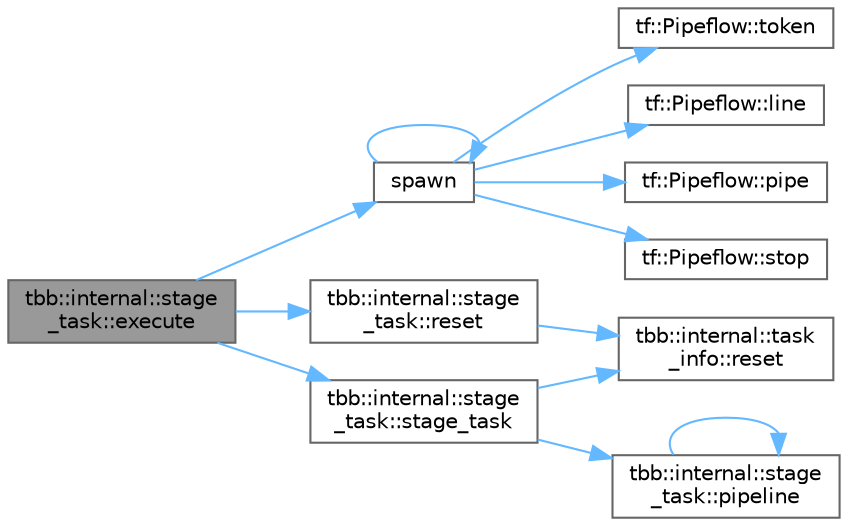 digraph "tbb::internal::stage_task::execute"
{
 // LATEX_PDF_SIZE
  bgcolor="transparent";
  edge [fontname=Helvetica,fontsize=10,labelfontname=Helvetica,labelfontsize=10];
  node [fontname=Helvetica,fontsize=10,shape=box,height=0.2,width=0.4];
  rankdir="LR";
  Node1 [id="Node000001",label="tbb::internal::stage\l_task::execute",height=0.2,width=0.4,color="gray40", fillcolor="grey60", style="filled", fontcolor="black",tooltip="The virtual task execution method"];
  Node1 -> Node2 [id="edge1_Node000001_Node000002",color="steelblue1",style="solid",tooltip=" "];
  Node2 [id="Node000002",label="tbb::internal::stage\l_task::reset",height=0.2,width=0.4,color="grey40", fillcolor="white", style="filled",URL="$classtbb_1_1internal_1_1stage__task.html#aa255c23e66c40065595caef2d9dda709",tooltip="Roughly equivalent to the constructor of input stage task"];
  Node2 -> Node3 [id="edge2_Node000002_Node000003",color="steelblue1",style="solid",tooltip=" "];
  Node3 [id="Node000003",label="tbb::internal::task\l_info::reset",height=0.2,width=0.4,color="grey40", fillcolor="white", style="filled",URL="$structtbb_1_1internal_1_1task__info.html#ab3f3113f09c5c37a656a3ed027f0f239",tooltip="Set to initial state (no object, no token)"];
  Node1 -> Node4 [id="edge3_Node000001_Node000004",color="steelblue1",style="solid",tooltip=" "];
  Node4 [id="Node000004",label="spawn",height=0.2,width=0.4,color="grey40", fillcolor="white", style="filled",URL="$test__scalable__pipelines_8cpp.html#a28d67ed972e7388aae4da7bffe20d7b2",tooltip=" "];
  Node4 -> Node5 [id="edge4_Node000004_Node000005",color="steelblue1",style="solid",tooltip=" "];
  Node5 [id="Node000005",label="tf::Pipeflow::line",height=0.2,width=0.4,color="grey40", fillcolor="white", style="filled",URL="$classtf_1_1_pipeflow.html#afee054e6a99965d4b3e36ff903227e6c",tooltip="queries the line identifier of the present token"];
  Node4 -> Node6 [id="edge5_Node000004_Node000006",color="steelblue1",style="solid",tooltip=" "];
  Node6 [id="Node000006",label="tf::Pipeflow::pipe",height=0.2,width=0.4,color="grey40", fillcolor="white", style="filled",URL="$classtf_1_1_pipeflow.html#a4914c1f381a3016e98285b019cf60d6d",tooltip="queries the pipe identifier of the present token"];
  Node4 -> Node4 [id="edge6_Node000004_Node000004",color="steelblue1",style="solid",tooltip=" "];
  Node4 -> Node7 [id="edge7_Node000004_Node000007",color="steelblue1",style="solid",tooltip=" "];
  Node7 [id="Node000007",label="tf::Pipeflow::stop",height=0.2,width=0.4,color="grey40", fillcolor="white", style="filled",URL="$classtf_1_1_pipeflow.html#a830b7f204cb87fff17e8d424918d9453",tooltip="stops the pipeline scheduling"];
  Node4 -> Node8 [id="edge8_Node000004_Node000008",color="steelblue1",style="solid",tooltip=" "];
  Node8 [id="Node000008",label="tf::Pipeflow::token",height=0.2,width=0.4,color="grey40", fillcolor="white", style="filled",URL="$classtf_1_1_pipeflow.html#a295e5d884665c076f4ef5d78139f7c51",tooltip="queries the token identifier"];
  Node1 -> Node9 [id="edge9_Node000001_Node000009",color="steelblue1",style="solid",tooltip=" "];
  Node9 [id="Node000009",label="tbb::internal::stage\l_task::stage_task",height=0.2,width=0.4,color="grey40", fillcolor="white", style="filled",URL="$classtbb_1_1internal_1_1stage__task.html#a7bfb2f0b49fa4d359d6466e2e291f041",tooltip="Construct stage_task for first stage in a pipeline."];
  Node9 -> Node3 [id="edge10_Node000009_Node000003",color="steelblue1",style="solid",tooltip=" "];
  Node9 -> Node10 [id="edge11_Node000009_Node000010",color="steelblue1",style="solid",tooltip=" "];
  Node10 [id="Node000010",label="tbb::internal::stage\l_task::pipeline",height=0.2,width=0.4,color="grey40", fillcolor="white", style="filled",URL="$classtbb_1_1internal_1_1stage__task.html#a3abf675c0784d4132ead79be2356a3de",tooltip=" "];
  Node10 -> Node10 [id="edge12_Node000010_Node000010",color="steelblue1",style="solid",tooltip=" "];
}
